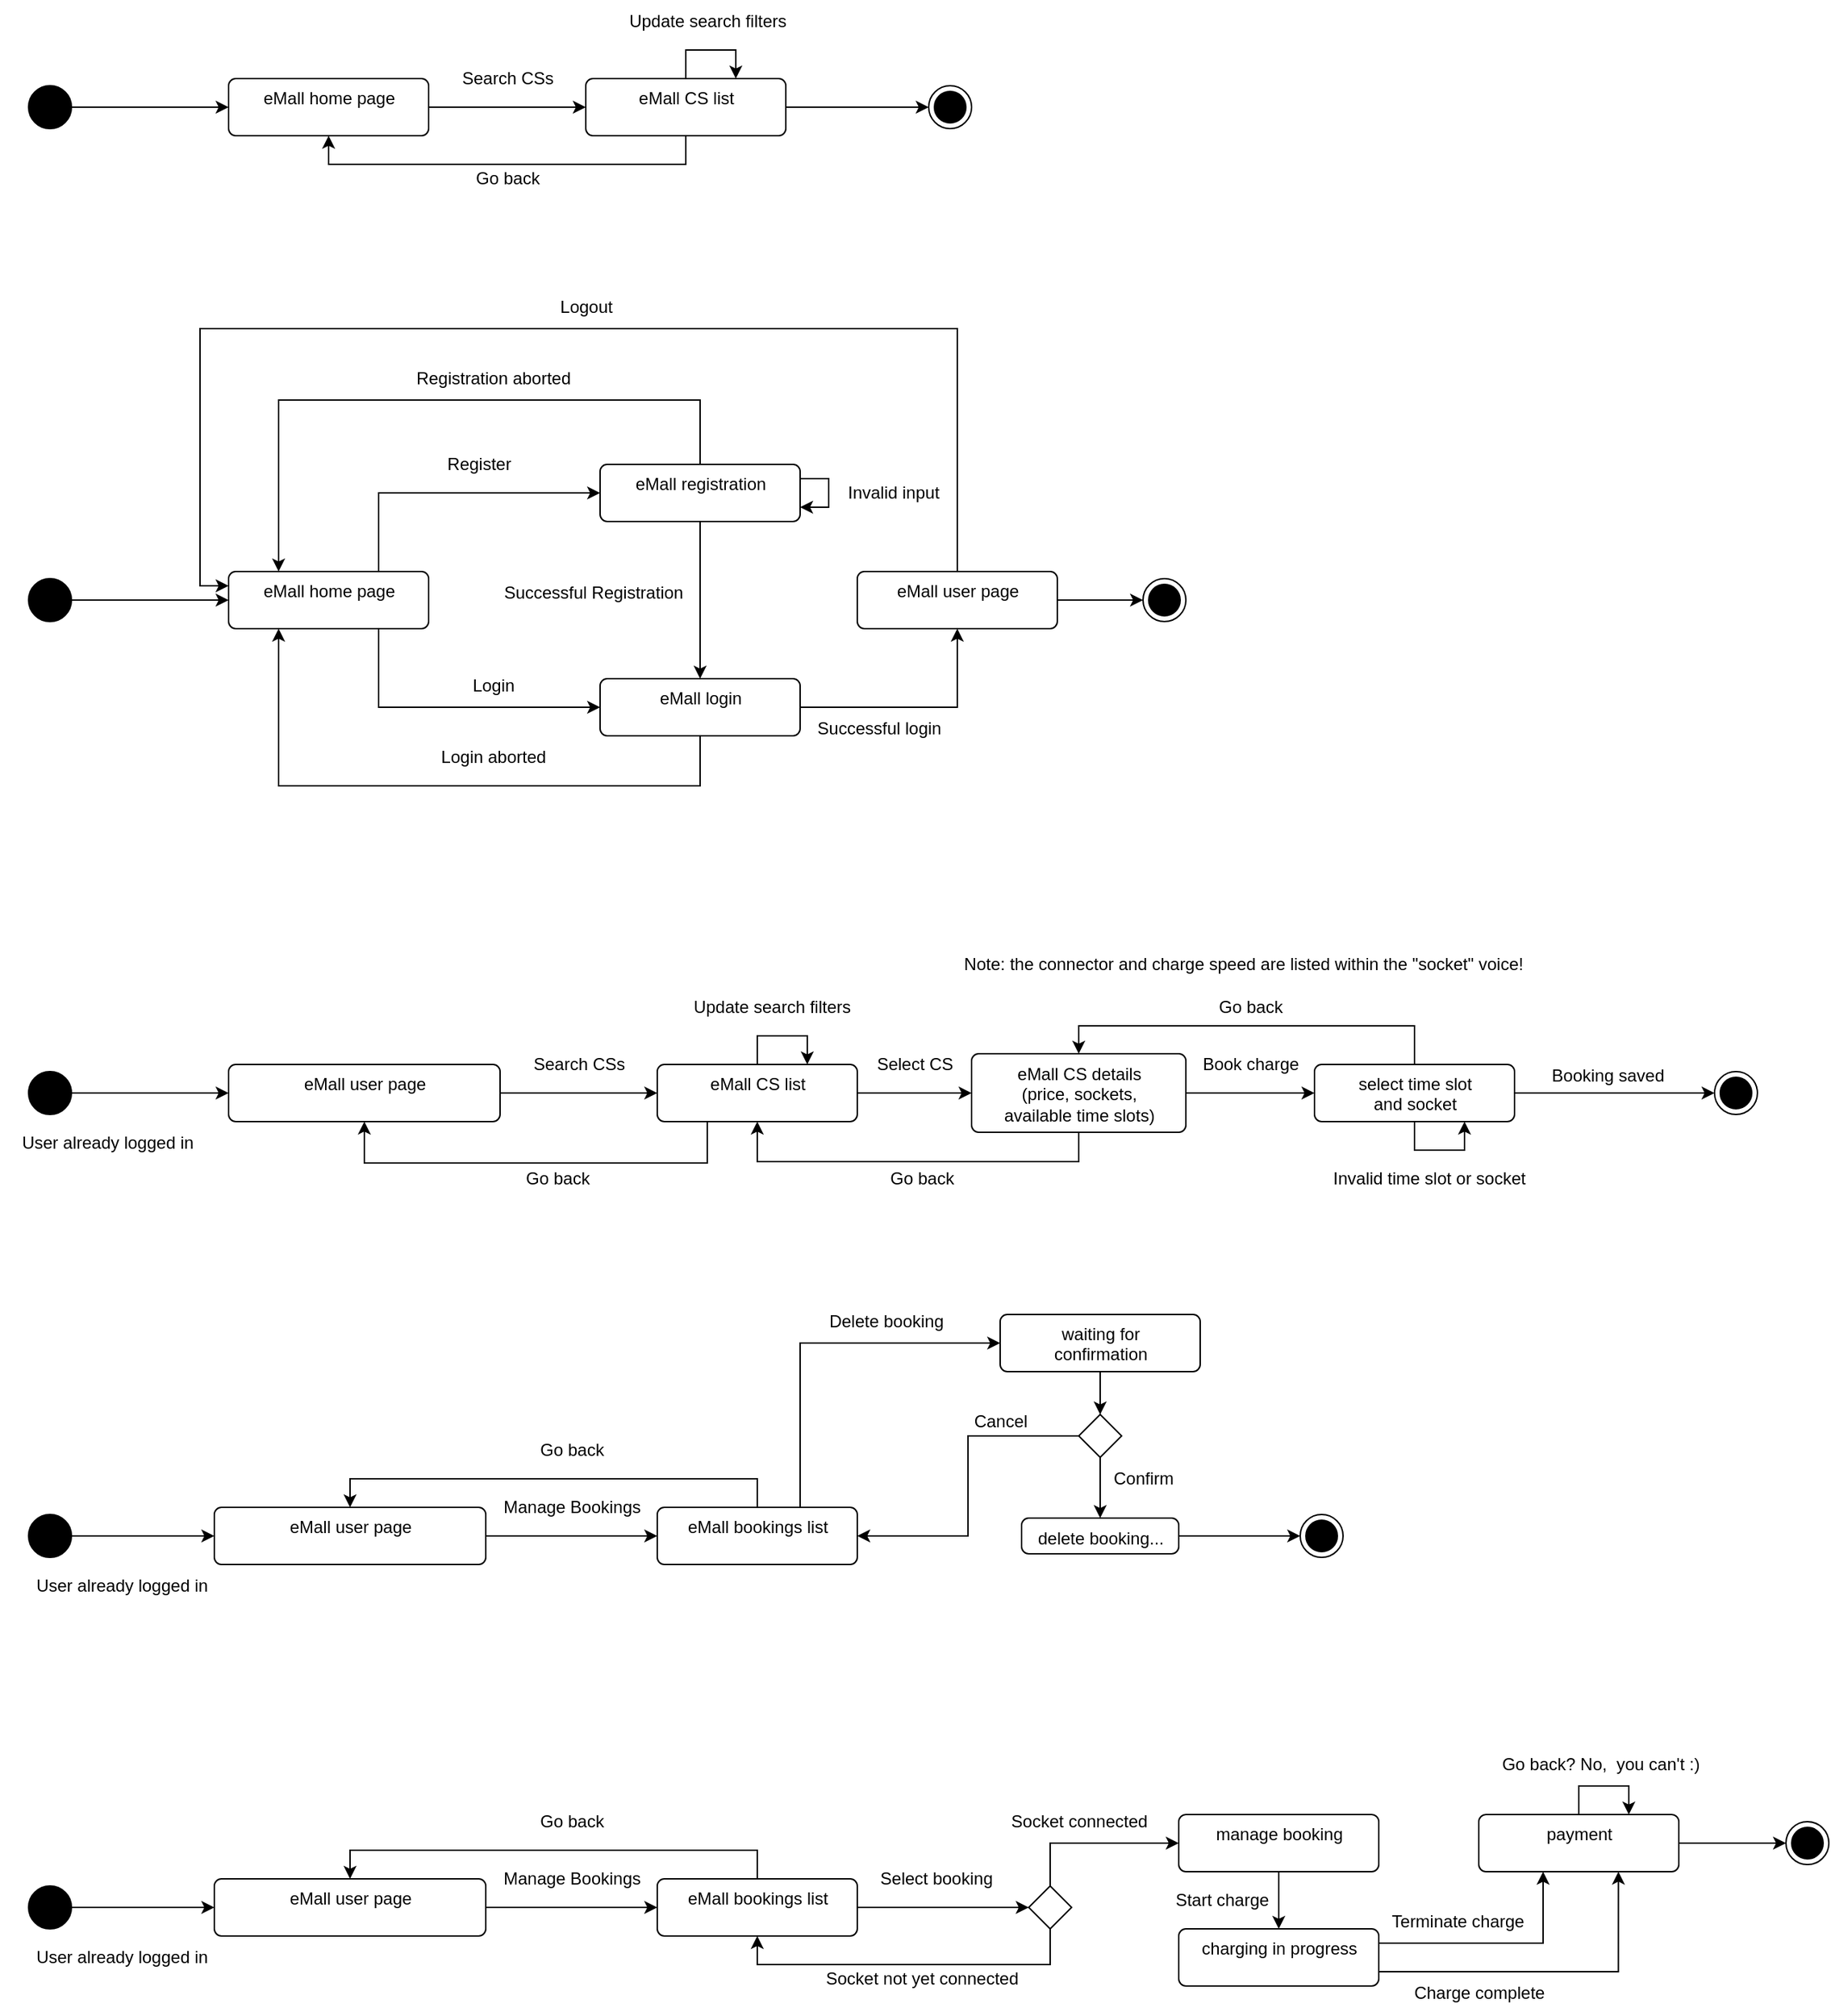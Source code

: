 <mxfile version="20.5.3" type="device"><diagram id="C5RBs43oDa-KdzZeNtuy" name="Page-1"><mxGraphModel dx="1875" dy="1011" grid="1" gridSize="10" guides="1" tooltips="1" connect="1" arrows="1" fold="1" page="1" pageScale="1" pageWidth="4681" pageHeight="3300" math="0" shadow="0"><root><mxCell id="WIyWlLk6GJQsqaUBKTNV-0"/><mxCell id="WIyWlLk6GJQsqaUBKTNV-1" parent="WIyWlLk6GJQsqaUBKTNV-0"/><mxCell id="OtQPe9uXSExSUuYNANN4-5" style="edgeStyle=orthogonalEdgeStyle;rounded=0;orthogonalLoop=1;jettySize=auto;html=1;" edge="1" parent="WIyWlLk6GJQsqaUBKTNV-1" source="OtQPe9uXSExSUuYNANN4-1" target="OtQPe9uXSExSUuYNANN4-2"><mxGeometry relative="1" as="geometry"/></mxCell><mxCell id="OtQPe9uXSExSUuYNANN4-1" value="" style="ellipse;fillColor=strokeColor;" vertex="1" parent="WIyWlLk6GJQsqaUBKTNV-1"><mxGeometry x="110" y="455" width="30" height="30" as="geometry"/></mxCell><mxCell id="OtQPe9uXSExSUuYNANN4-7" style="edgeStyle=orthogonalEdgeStyle;rounded=0;orthogonalLoop=1;jettySize=auto;html=1;entryX=0;entryY=0.5;entryDx=0;entryDy=0;exitX=0.75;exitY=0;exitDx=0;exitDy=0;" edge="1" parent="WIyWlLk6GJQsqaUBKTNV-1" source="OtQPe9uXSExSUuYNANN4-2" target="OtQPe9uXSExSUuYNANN4-6"><mxGeometry relative="1" as="geometry"><Array as="points"><mxPoint x="355" y="395"/></Array></mxGeometry></mxCell><mxCell id="OtQPe9uXSExSUuYNANN4-11" style="edgeStyle=orthogonalEdgeStyle;rounded=0;orthogonalLoop=1;jettySize=auto;html=1;entryX=0;entryY=0.5;entryDx=0;entryDy=0;exitX=0.75;exitY=1;exitDx=0;exitDy=0;" edge="1" parent="WIyWlLk6GJQsqaUBKTNV-1" source="OtQPe9uXSExSUuYNANN4-2" target="OtQPe9uXSExSUuYNANN4-10"><mxGeometry relative="1" as="geometry"><Array as="points"><mxPoint x="355" y="545"/></Array></mxGeometry></mxCell><mxCell id="OtQPe9uXSExSUuYNANN4-2" value="eMall home page" style="html=1;align=center;verticalAlign=top;rounded=1;absoluteArcSize=1;arcSize=10;dashed=0;" vertex="1" parent="WIyWlLk6GJQsqaUBKTNV-1"><mxGeometry x="250" y="450" width="140" height="40" as="geometry"/></mxCell><mxCell id="OtQPe9uXSExSUuYNANN4-13" style="edgeStyle=orthogonalEdgeStyle;rounded=0;orthogonalLoop=1;jettySize=auto;html=1;" edge="1" parent="WIyWlLk6GJQsqaUBKTNV-1" source="OtQPe9uXSExSUuYNANN4-6" target="OtQPe9uXSExSUuYNANN4-10"><mxGeometry relative="1" as="geometry"/></mxCell><mxCell id="OtQPe9uXSExSUuYNANN4-15" style="edgeStyle=orthogonalEdgeStyle;rounded=0;orthogonalLoop=1;jettySize=auto;html=1;entryX=0.25;entryY=0;entryDx=0;entryDy=0;" edge="1" parent="WIyWlLk6GJQsqaUBKTNV-1" source="OtQPe9uXSExSUuYNANN4-6" target="OtQPe9uXSExSUuYNANN4-2"><mxGeometry relative="1" as="geometry"><Array as="points"><mxPoint x="580" y="330"/><mxPoint x="285" y="330"/></Array></mxGeometry></mxCell><mxCell id="OtQPe9uXSExSUuYNANN4-6" value="eMall registration" style="html=1;align=center;verticalAlign=top;rounded=1;absoluteArcSize=1;arcSize=10;dashed=0;" vertex="1" parent="WIyWlLk6GJQsqaUBKTNV-1"><mxGeometry x="510" y="375" width="140" height="40" as="geometry"/></mxCell><mxCell id="OtQPe9uXSExSUuYNANN4-9" value="Register" style="text;html=1;align=center;verticalAlign=middle;resizable=0;points=[];autosize=1;strokeColor=none;fillColor=none;" vertex="1" parent="WIyWlLk6GJQsqaUBKTNV-1"><mxGeometry x="390" y="360" width="70" height="30" as="geometry"/></mxCell><mxCell id="OtQPe9uXSExSUuYNANN4-16" style="edgeStyle=orthogonalEdgeStyle;rounded=0;orthogonalLoop=1;jettySize=auto;html=1;entryX=0.25;entryY=1;entryDx=0;entryDy=0;" edge="1" parent="WIyWlLk6GJQsqaUBKTNV-1" source="OtQPe9uXSExSUuYNANN4-10" target="OtQPe9uXSExSUuYNANN4-2"><mxGeometry relative="1" as="geometry"><Array as="points"><mxPoint x="580" y="600"/><mxPoint x="285" y="600"/></Array></mxGeometry></mxCell><mxCell id="OtQPe9uXSExSUuYNANN4-20" style="edgeStyle=orthogonalEdgeStyle;rounded=0;orthogonalLoop=1;jettySize=auto;html=1;" edge="1" parent="WIyWlLk6GJQsqaUBKTNV-1" source="OtQPe9uXSExSUuYNANN4-10" target="OtQPe9uXSExSUuYNANN4-19"><mxGeometry relative="1" as="geometry"/></mxCell><mxCell id="OtQPe9uXSExSUuYNANN4-10" value="eMall login" style="html=1;align=center;verticalAlign=top;rounded=1;absoluteArcSize=1;arcSize=10;dashed=0;" vertex="1" parent="WIyWlLk6GJQsqaUBKTNV-1"><mxGeometry x="510" y="525" width="140" height="40" as="geometry"/></mxCell><mxCell id="OtQPe9uXSExSUuYNANN4-12" value="Login" style="text;html=1;align=center;verticalAlign=middle;resizable=0;points=[];autosize=1;strokeColor=none;fillColor=none;" vertex="1" parent="WIyWlLk6GJQsqaUBKTNV-1"><mxGeometry x="410" y="515" width="50" height="30" as="geometry"/></mxCell><mxCell id="OtQPe9uXSExSUuYNANN4-14" value="Successful Registration" style="text;html=1;align=center;verticalAlign=middle;resizable=0;points=[];autosize=1;strokeColor=none;fillColor=none;" vertex="1" parent="WIyWlLk6GJQsqaUBKTNV-1"><mxGeometry x="430" y="450" width="150" height="30" as="geometry"/></mxCell><mxCell id="OtQPe9uXSExSUuYNANN4-17" value="Login aborted" style="text;html=1;align=center;verticalAlign=middle;resizable=0;points=[];autosize=1;strokeColor=none;fillColor=none;" vertex="1" parent="WIyWlLk6GJQsqaUBKTNV-1"><mxGeometry x="385" y="565" width="100" height="30" as="geometry"/></mxCell><mxCell id="OtQPe9uXSExSUuYNANN4-18" value="Registration aborted" style="text;html=1;align=center;verticalAlign=middle;resizable=0;points=[];autosize=1;strokeColor=none;fillColor=none;" vertex="1" parent="WIyWlLk6GJQsqaUBKTNV-1"><mxGeometry x="365" y="300" width="140" height="30" as="geometry"/></mxCell><mxCell id="OtQPe9uXSExSUuYNANN4-22" style="edgeStyle=orthogonalEdgeStyle;rounded=0;orthogonalLoop=1;jettySize=auto;html=1;" edge="1" parent="WIyWlLk6GJQsqaUBKTNV-1" source="OtQPe9uXSExSUuYNANN4-19" target="OtQPe9uXSExSUuYNANN4-21"><mxGeometry relative="1" as="geometry"/></mxCell><mxCell id="OtQPe9uXSExSUuYNANN4-45" style="edgeStyle=orthogonalEdgeStyle;rounded=0;orthogonalLoop=1;jettySize=auto;html=1;entryX=0;entryY=0.25;entryDx=0;entryDy=0;" edge="1" parent="WIyWlLk6GJQsqaUBKTNV-1" source="OtQPe9uXSExSUuYNANN4-19" target="OtQPe9uXSExSUuYNANN4-2"><mxGeometry relative="1" as="geometry"><Array as="points"><mxPoint x="760" y="280"/><mxPoint x="230" y="280"/><mxPoint x="230" y="460"/></Array></mxGeometry></mxCell><mxCell id="OtQPe9uXSExSUuYNANN4-19" value="eMall user page" style="html=1;align=center;verticalAlign=top;rounded=1;absoluteArcSize=1;arcSize=10;dashed=0;" vertex="1" parent="WIyWlLk6GJQsqaUBKTNV-1"><mxGeometry x="690" y="450" width="140" height="40" as="geometry"/></mxCell><mxCell id="OtQPe9uXSExSUuYNANN4-21" value="" style="ellipse;html=1;shape=endState;fillColor=strokeColor;" vertex="1" parent="WIyWlLk6GJQsqaUBKTNV-1"><mxGeometry x="890" y="455" width="30" height="30" as="geometry"/></mxCell><mxCell id="OtQPe9uXSExSUuYNANN4-23" style="edgeStyle=orthogonalEdgeStyle;rounded=0;orthogonalLoop=1;jettySize=auto;html=1;" edge="1" parent="WIyWlLk6GJQsqaUBKTNV-1" source="OtQPe9uXSExSUuYNANN4-6" target="OtQPe9uXSExSUuYNANN4-6"><mxGeometry relative="1" as="geometry"/></mxCell><mxCell id="OtQPe9uXSExSUuYNANN4-24" value="Invalid input" style="text;html=1;align=center;verticalAlign=middle;resizable=0;points=[];autosize=1;strokeColor=none;fillColor=none;" vertex="1" parent="WIyWlLk6GJQsqaUBKTNV-1"><mxGeometry x="670" y="380" width="90" height="30" as="geometry"/></mxCell><mxCell id="OtQPe9uXSExSUuYNANN4-26" value="Successful login" style="text;html=1;align=center;verticalAlign=middle;resizable=0;points=[];autosize=1;strokeColor=none;fillColor=none;" vertex="1" parent="WIyWlLk6GJQsqaUBKTNV-1"><mxGeometry x="650" y="545" width="110" height="30" as="geometry"/></mxCell><mxCell id="OtQPe9uXSExSUuYNANN4-30" style="edgeStyle=orthogonalEdgeStyle;rounded=0;orthogonalLoop=1;jettySize=auto;html=1;" edge="1" parent="WIyWlLk6GJQsqaUBKTNV-1" source="OtQPe9uXSExSUuYNANN4-27" target="OtQPe9uXSExSUuYNANN4-28"><mxGeometry relative="1" as="geometry"/></mxCell><mxCell id="OtQPe9uXSExSUuYNANN4-27" value="" style="ellipse;fillColor=strokeColor;" vertex="1" parent="WIyWlLk6GJQsqaUBKTNV-1"><mxGeometry x="110" y="800" width="30" height="30" as="geometry"/></mxCell><mxCell id="OtQPe9uXSExSUuYNANN4-51" style="edgeStyle=orthogonalEdgeStyle;rounded=0;orthogonalLoop=1;jettySize=auto;html=1;" edge="1" parent="WIyWlLk6GJQsqaUBKTNV-1" source="OtQPe9uXSExSUuYNANN4-28" target="OtQPe9uXSExSUuYNANN4-48"><mxGeometry relative="1" as="geometry"/></mxCell><mxCell id="OtQPe9uXSExSUuYNANN4-28" value="eMall user page" style="html=1;align=center;verticalAlign=top;rounded=1;absoluteArcSize=1;arcSize=10;dashed=0;" vertex="1" parent="WIyWlLk6GJQsqaUBKTNV-1"><mxGeometry x="250" y="795" width="190" height="40" as="geometry"/></mxCell><mxCell id="OtQPe9uXSExSUuYNANN4-33" style="edgeStyle=orthogonalEdgeStyle;rounded=0;orthogonalLoop=1;jettySize=auto;html=1;" edge="1" parent="WIyWlLk6GJQsqaUBKTNV-1" source="OtQPe9uXSExSUuYNANN4-31" target="OtQPe9uXSExSUuYNANN4-32"><mxGeometry relative="1" as="geometry"/></mxCell><mxCell id="OtQPe9uXSExSUuYNANN4-31" value="" style="ellipse;fillColor=strokeColor;" vertex="1" parent="WIyWlLk6GJQsqaUBKTNV-1"><mxGeometry x="110" y="110" width="30" height="30" as="geometry"/></mxCell><mxCell id="OtQPe9uXSExSUuYNANN4-35" style="edgeStyle=orthogonalEdgeStyle;rounded=0;orthogonalLoop=1;jettySize=auto;html=1;entryX=0;entryY=0.5;entryDx=0;entryDy=0;" edge="1" parent="WIyWlLk6GJQsqaUBKTNV-1" source="OtQPe9uXSExSUuYNANN4-32" target="OtQPe9uXSExSUuYNANN4-34"><mxGeometry relative="1" as="geometry"/></mxCell><mxCell id="OtQPe9uXSExSUuYNANN4-32" value="eMall home page" style="html=1;align=center;verticalAlign=top;rounded=1;absoluteArcSize=1;arcSize=10;dashed=0;" vertex="1" parent="WIyWlLk6GJQsqaUBKTNV-1"><mxGeometry x="250" y="105" width="140" height="40" as="geometry"/></mxCell><mxCell id="OtQPe9uXSExSUuYNANN4-42" style="edgeStyle=orthogonalEdgeStyle;rounded=0;orthogonalLoop=1;jettySize=auto;html=1;" edge="1" parent="WIyWlLk6GJQsqaUBKTNV-1" source="OtQPe9uXSExSUuYNANN4-34" target="OtQPe9uXSExSUuYNANN4-39"><mxGeometry relative="1" as="geometry"/></mxCell><mxCell id="OtQPe9uXSExSUuYNANN4-43" style="edgeStyle=orthogonalEdgeStyle;rounded=0;orthogonalLoop=1;jettySize=auto;html=1;entryX=0.5;entryY=1;entryDx=0;entryDy=0;" edge="1" parent="WIyWlLk6GJQsqaUBKTNV-1" source="OtQPe9uXSExSUuYNANN4-34" target="OtQPe9uXSExSUuYNANN4-32"><mxGeometry relative="1" as="geometry"><Array as="points"><mxPoint x="570" y="165"/><mxPoint x="320" y="165"/></Array></mxGeometry></mxCell><mxCell id="OtQPe9uXSExSUuYNANN4-34" value="eMall CS list" style="html=1;align=center;verticalAlign=top;rounded=1;absoluteArcSize=1;arcSize=10;dashed=0;" vertex="1" parent="WIyWlLk6GJQsqaUBKTNV-1"><mxGeometry x="500" y="105" width="140" height="40" as="geometry"/></mxCell><mxCell id="OtQPe9uXSExSUuYNANN4-36" value="Search CSs" style="text;html=1;align=center;verticalAlign=middle;resizable=0;points=[];autosize=1;strokeColor=none;fillColor=none;" vertex="1" parent="WIyWlLk6GJQsqaUBKTNV-1"><mxGeometry x="400" y="90" width="90" height="30" as="geometry"/></mxCell><mxCell id="OtQPe9uXSExSUuYNANN4-37" style="edgeStyle=orthogonalEdgeStyle;rounded=0;orthogonalLoop=1;jettySize=auto;html=1;entryX=0.75;entryY=0;entryDx=0;entryDy=0;" edge="1" parent="WIyWlLk6GJQsqaUBKTNV-1" source="OtQPe9uXSExSUuYNANN4-34" target="OtQPe9uXSExSUuYNANN4-34"><mxGeometry relative="1" as="geometry"><Array as="points"><mxPoint x="570" y="85"/><mxPoint x="605" y="85"/></Array></mxGeometry></mxCell><mxCell id="OtQPe9uXSExSUuYNANN4-38" value="Update search filters" style="text;html=1;align=center;verticalAlign=middle;resizable=0;points=[];autosize=1;strokeColor=none;fillColor=none;" vertex="1" parent="WIyWlLk6GJQsqaUBKTNV-1"><mxGeometry x="515" y="50" width="140" height="30" as="geometry"/></mxCell><mxCell id="OtQPe9uXSExSUuYNANN4-39" value="" style="ellipse;html=1;shape=endState;fillColor=strokeColor;" vertex="1" parent="WIyWlLk6GJQsqaUBKTNV-1"><mxGeometry x="740" y="110" width="30" height="30" as="geometry"/></mxCell><mxCell id="OtQPe9uXSExSUuYNANN4-44" value="Go back" style="text;html=1;align=center;verticalAlign=middle;resizable=0;points=[];autosize=1;strokeColor=none;fillColor=none;" vertex="1" parent="WIyWlLk6GJQsqaUBKTNV-1"><mxGeometry x="410" y="160" width="70" height="30" as="geometry"/></mxCell><mxCell id="OtQPe9uXSExSUuYNANN4-46" value="Logout" style="text;html=1;align=center;verticalAlign=middle;resizable=0;points=[];autosize=1;strokeColor=none;fillColor=none;" vertex="1" parent="WIyWlLk6GJQsqaUBKTNV-1"><mxGeometry x="470" y="250" width="60" height="30" as="geometry"/></mxCell><mxCell id="OtQPe9uXSExSUuYNANN4-55" style="edgeStyle=orthogonalEdgeStyle;rounded=0;orthogonalLoop=1;jettySize=auto;html=1;entryX=0;entryY=0.5;entryDx=0;entryDy=0;" edge="1" parent="WIyWlLk6GJQsqaUBKTNV-1" source="OtQPe9uXSExSUuYNANN4-48" target="OtQPe9uXSExSUuYNANN4-54"><mxGeometry relative="1" as="geometry"/></mxCell><mxCell id="OtQPe9uXSExSUuYNANN4-88" style="edgeStyle=orthogonalEdgeStyle;rounded=0;orthogonalLoop=1;jettySize=auto;html=1;exitX=0.25;exitY=1;exitDx=0;exitDy=0;entryX=0.5;entryY=1;entryDx=0;entryDy=0;" edge="1" parent="WIyWlLk6GJQsqaUBKTNV-1" source="OtQPe9uXSExSUuYNANN4-48" target="OtQPe9uXSExSUuYNANN4-28"><mxGeometry relative="1" as="geometry"><Array as="points"><mxPoint x="585" y="864"/><mxPoint x="345" y="864"/></Array></mxGeometry></mxCell><mxCell id="OtQPe9uXSExSUuYNANN4-48" value="eMall CS list" style="html=1;align=center;verticalAlign=top;rounded=1;absoluteArcSize=1;arcSize=10;dashed=0;" vertex="1" parent="WIyWlLk6GJQsqaUBKTNV-1"><mxGeometry x="550" y="795" width="140" height="40" as="geometry"/></mxCell><mxCell id="OtQPe9uXSExSUuYNANN4-50" value="Search CSs" style="text;html=1;align=center;verticalAlign=middle;resizable=0;points=[];autosize=1;strokeColor=none;fillColor=none;" vertex="1" parent="WIyWlLk6GJQsqaUBKTNV-1"><mxGeometry x="450" y="780" width="90" height="30" as="geometry"/></mxCell><mxCell id="OtQPe9uXSExSUuYNANN4-52" value="Update search filters" style="text;html=1;align=center;verticalAlign=middle;resizable=0;points=[];autosize=1;strokeColor=none;fillColor=none;" vertex="1" parent="WIyWlLk6GJQsqaUBKTNV-1"><mxGeometry x="560" y="740" width="140" height="30" as="geometry"/></mxCell><mxCell id="OtQPe9uXSExSUuYNANN4-53" style="edgeStyle=orthogonalEdgeStyle;rounded=0;orthogonalLoop=1;jettySize=auto;html=1;entryX=0.75;entryY=0;entryDx=0;entryDy=0;" edge="1" parent="WIyWlLk6GJQsqaUBKTNV-1" source="OtQPe9uXSExSUuYNANN4-48" target="OtQPe9uXSExSUuYNANN4-48"><mxGeometry relative="1" as="geometry"><Array as="points"><mxPoint x="620" y="775"/><mxPoint x="655" y="775"/></Array></mxGeometry></mxCell><mxCell id="OtQPe9uXSExSUuYNANN4-58" style="edgeStyle=orthogonalEdgeStyle;rounded=0;orthogonalLoop=1;jettySize=auto;html=1;entryX=0.5;entryY=1;entryDx=0;entryDy=0;" edge="1" parent="WIyWlLk6GJQsqaUBKTNV-1" source="OtQPe9uXSExSUuYNANN4-54" target="OtQPe9uXSExSUuYNANN4-48"><mxGeometry relative="1" as="geometry"><Array as="points"><mxPoint x="845" y="863"/><mxPoint x="620" y="863"/></Array></mxGeometry></mxCell><mxCell id="OtQPe9uXSExSUuYNANN4-62" style="edgeStyle=orthogonalEdgeStyle;rounded=0;orthogonalLoop=1;jettySize=auto;html=1;entryX=0;entryY=0.5;entryDx=0;entryDy=0;" edge="1" parent="WIyWlLk6GJQsqaUBKTNV-1" source="OtQPe9uXSExSUuYNANN4-54" target="OtQPe9uXSExSUuYNANN4-60"><mxGeometry relative="1" as="geometry"/></mxCell><mxCell id="OtQPe9uXSExSUuYNANN4-54" value="&lt;div&gt;eMall CS details&lt;/div&gt;&lt;div&gt;(price, sockets,&lt;br&gt;&lt;/div&gt;&lt;div&gt;available time slots)&lt;br&gt;&lt;/div&gt;" style="html=1;align=center;verticalAlign=top;rounded=1;absoluteArcSize=1;arcSize=10;dashed=0;" vertex="1" parent="WIyWlLk6GJQsqaUBKTNV-1"><mxGeometry x="770" y="787.5" width="150" height="55" as="geometry"/></mxCell><mxCell id="OtQPe9uXSExSUuYNANN4-59" value="Go back" style="text;html=1;align=center;verticalAlign=middle;resizable=0;points=[];autosize=1;strokeColor=none;fillColor=none;" vertex="1" parent="WIyWlLk6GJQsqaUBKTNV-1"><mxGeometry x="700" y="860" width="70" height="30" as="geometry"/></mxCell><mxCell id="OtQPe9uXSExSUuYNANN4-70" style="edgeStyle=orthogonalEdgeStyle;rounded=0;orthogonalLoop=1;jettySize=auto;html=1;entryX=0;entryY=0.5;entryDx=0;entryDy=0;" edge="1" parent="WIyWlLk6GJQsqaUBKTNV-1" source="OtQPe9uXSExSUuYNANN4-60" target="OtQPe9uXSExSUuYNANN4-67"><mxGeometry relative="1" as="geometry"/></mxCell><mxCell id="OtQPe9uXSExSUuYNANN4-71" style="edgeStyle=orthogonalEdgeStyle;rounded=0;orthogonalLoop=1;jettySize=auto;html=1;entryX=0.5;entryY=0;entryDx=0;entryDy=0;" edge="1" parent="WIyWlLk6GJQsqaUBKTNV-1" source="OtQPe9uXSExSUuYNANN4-60" target="OtQPe9uXSExSUuYNANN4-54"><mxGeometry relative="1" as="geometry"><Array as="points"><mxPoint x="1080" y="768"/><mxPoint x="845" y="768"/></Array></mxGeometry></mxCell><mxCell id="OtQPe9uXSExSUuYNANN4-60" value="&lt;div&gt;select time slot&lt;/div&gt;&lt;div&gt;and socket&lt;br&gt;&lt;/div&gt;" style="html=1;align=center;verticalAlign=top;rounded=1;absoluteArcSize=1;arcSize=10;dashed=0;" vertex="1" parent="WIyWlLk6GJQsqaUBKTNV-1"><mxGeometry x="1010" y="795" width="140" height="40" as="geometry"/></mxCell><mxCell id="OtQPe9uXSExSUuYNANN4-61" value="Select CS" style="text;html=1;align=center;verticalAlign=middle;resizable=0;points=[];autosize=1;strokeColor=none;fillColor=none;" vertex="1" parent="WIyWlLk6GJQsqaUBKTNV-1"><mxGeometry x="690" y="780" width="80" height="30" as="geometry"/></mxCell><mxCell id="OtQPe9uXSExSUuYNANN4-65" value="Book charge" style="text;html=1;align=center;verticalAlign=middle;resizable=0;points=[];autosize=1;strokeColor=none;fillColor=none;" vertex="1" parent="WIyWlLk6GJQsqaUBKTNV-1"><mxGeometry x="920" y="780" width="90" height="30" as="geometry"/></mxCell><mxCell id="OtQPe9uXSExSUuYNANN4-66" value="Note: the connector and charge speed are listed within the &quot;socket&quot; voice!" style="text;html=1;align=center;verticalAlign=middle;resizable=0;points=[];autosize=1;strokeColor=none;fillColor=none;" vertex="1" parent="WIyWlLk6GJQsqaUBKTNV-1"><mxGeometry x="750" y="710" width="420" height="30" as="geometry"/></mxCell><mxCell id="OtQPe9uXSExSUuYNANN4-67" value="" style="ellipse;html=1;shape=endState;fillColor=strokeColor;" vertex="1" parent="WIyWlLk6GJQsqaUBKTNV-1"><mxGeometry x="1290" y="800" width="30" height="30" as="geometry"/></mxCell><mxCell id="OtQPe9uXSExSUuYNANN4-72" value="Go back" style="text;html=1;align=center;verticalAlign=middle;resizable=0;points=[];autosize=1;strokeColor=none;fillColor=none;" vertex="1" parent="WIyWlLk6GJQsqaUBKTNV-1"><mxGeometry x="930" y="740" width="70" height="30" as="geometry"/></mxCell><mxCell id="OtQPe9uXSExSUuYNANN4-74" style="edgeStyle=orthogonalEdgeStyle;rounded=0;orthogonalLoop=1;jettySize=auto;html=1;entryX=0.75;entryY=1;entryDx=0;entryDy=0;" edge="1" parent="WIyWlLk6GJQsqaUBKTNV-1" source="OtQPe9uXSExSUuYNANN4-60" target="OtQPe9uXSExSUuYNANN4-60"><mxGeometry relative="1" as="geometry"><Array as="points"><mxPoint x="1080" y="855"/><mxPoint x="1115" y="855"/></Array></mxGeometry></mxCell><mxCell id="OtQPe9uXSExSUuYNANN4-75" value="Invalid time slot or socket" style="text;html=1;align=center;verticalAlign=middle;resizable=0;points=[];autosize=1;strokeColor=none;fillColor=none;" vertex="1" parent="WIyWlLk6GJQsqaUBKTNV-1"><mxGeometry x="1010" y="860" width="160" height="30" as="geometry"/></mxCell><mxCell id="OtQPe9uXSExSUuYNANN4-82" style="edgeStyle=orthogonalEdgeStyle;rounded=0;orthogonalLoop=1;jettySize=auto;html=1;" edge="1" parent="WIyWlLk6GJQsqaUBKTNV-1" source="OtQPe9uXSExSUuYNANN4-76" target="OtQPe9uXSExSUuYNANN4-79"><mxGeometry relative="1" as="geometry"/></mxCell><mxCell id="OtQPe9uXSExSUuYNANN4-76" value="" style="ellipse;fillColor=strokeColor;" vertex="1" parent="WIyWlLk6GJQsqaUBKTNV-1"><mxGeometry x="110" y="1110" width="30" height="30" as="geometry"/></mxCell><mxCell id="OtQPe9uXSExSUuYNANN4-84" style="edgeStyle=orthogonalEdgeStyle;rounded=0;orthogonalLoop=1;jettySize=auto;html=1;" edge="1" parent="WIyWlLk6GJQsqaUBKTNV-1" source="OtQPe9uXSExSUuYNANN4-79" target="OtQPe9uXSExSUuYNANN4-83"><mxGeometry relative="1" as="geometry"/></mxCell><mxCell id="OtQPe9uXSExSUuYNANN4-79" value="eMall user page" style="html=1;align=center;verticalAlign=top;rounded=1;absoluteArcSize=1;arcSize=10;dashed=0;" vertex="1" parent="WIyWlLk6GJQsqaUBKTNV-1"><mxGeometry x="240" y="1105" width="190" height="40" as="geometry"/></mxCell><mxCell id="OtQPe9uXSExSUuYNANN4-80" value="User already logged in" style="text;html=1;align=center;verticalAlign=middle;resizable=0;points=[];autosize=1;strokeColor=none;fillColor=none;" vertex="1" parent="WIyWlLk6GJQsqaUBKTNV-1"><mxGeometry x="90" y="835" width="150" height="30" as="geometry"/></mxCell><mxCell id="OtQPe9uXSExSUuYNANN4-81" value="User already logged in" style="text;html=1;align=center;verticalAlign=middle;resizable=0;points=[];autosize=1;strokeColor=none;fillColor=none;" vertex="1" parent="WIyWlLk6GJQsqaUBKTNV-1"><mxGeometry x="100" y="1145" width="150" height="30" as="geometry"/></mxCell><mxCell id="OtQPe9uXSExSUuYNANN4-86" style="edgeStyle=orthogonalEdgeStyle;rounded=0;orthogonalLoop=1;jettySize=auto;html=1;entryX=0.5;entryY=0;entryDx=0;entryDy=0;" edge="1" parent="WIyWlLk6GJQsqaUBKTNV-1" source="OtQPe9uXSExSUuYNANN4-83" target="OtQPe9uXSExSUuYNANN4-79"><mxGeometry relative="1" as="geometry"><Array as="points"><mxPoint x="620" y="1085"/><mxPoint x="335" y="1085"/></Array></mxGeometry></mxCell><mxCell id="OtQPe9uXSExSUuYNANN4-95" style="edgeStyle=orthogonalEdgeStyle;rounded=0;orthogonalLoop=1;jettySize=auto;html=1;entryX=0;entryY=0.5;entryDx=0;entryDy=0;" edge="1" parent="WIyWlLk6GJQsqaUBKTNV-1" source="OtQPe9uXSExSUuYNANN4-83" target="OtQPe9uXSExSUuYNANN4-92"><mxGeometry relative="1" as="geometry"><Array as="points"><mxPoint x="650" y="990"/></Array></mxGeometry></mxCell><mxCell id="OtQPe9uXSExSUuYNANN4-83" value="eMall bookings list" style="html=1;align=center;verticalAlign=top;rounded=1;absoluteArcSize=1;arcSize=10;dashed=0;" vertex="1" parent="WIyWlLk6GJQsqaUBKTNV-1"><mxGeometry x="550" y="1105" width="140" height="40" as="geometry"/></mxCell><mxCell id="OtQPe9uXSExSUuYNANN4-85" value="Manage Bookings" style="text;html=1;align=center;verticalAlign=middle;resizable=0;points=[];autosize=1;strokeColor=none;fillColor=none;" vertex="1" parent="WIyWlLk6GJQsqaUBKTNV-1"><mxGeometry x="430" y="1090" width="120" height="30" as="geometry"/></mxCell><mxCell id="OtQPe9uXSExSUuYNANN4-87" value="Go back" style="text;html=1;align=center;verticalAlign=middle;resizable=0;points=[];autosize=1;strokeColor=none;fillColor=none;" vertex="1" parent="WIyWlLk6GJQsqaUBKTNV-1"><mxGeometry x="455" y="1050" width="70" height="30" as="geometry"/></mxCell><mxCell id="OtQPe9uXSExSUuYNANN4-89" value="Go back" style="text;html=1;align=center;verticalAlign=middle;resizable=0;points=[];autosize=1;strokeColor=none;fillColor=none;" vertex="1" parent="WIyWlLk6GJQsqaUBKTNV-1"><mxGeometry x="445" y="860" width="70" height="30" as="geometry"/></mxCell><mxCell id="OtQPe9uXSExSUuYNANN4-102" style="edgeStyle=orthogonalEdgeStyle;rounded=0;orthogonalLoop=1;jettySize=auto;html=1;entryX=0.5;entryY=0;entryDx=0;entryDy=0;" edge="1" parent="WIyWlLk6GJQsqaUBKTNV-1" source="OtQPe9uXSExSUuYNANN4-92" target="OtQPe9uXSExSUuYNANN4-101"><mxGeometry relative="1" as="geometry"/></mxCell><mxCell id="OtQPe9uXSExSUuYNANN4-92" value="&lt;div&gt;waiting for&lt;/div&gt;&lt;div&gt;confirmation&lt;/div&gt;" style="html=1;align=center;verticalAlign=top;rounded=1;absoluteArcSize=1;arcSize=10;dashed=0;" vertex="1" parent="WIyWlLk6GJQsqaUBKTNV-1"><mxGeometry x="790" y="970" width="140" height="40" as="geometry"/></mxCell><mxCell id="OtQPe9uXSExSUuYNANN4-96" value="Delete booking" style="text;html=1;align=center;verticalAlign=middle;resizable=0;points=[];autosize=1;strokeColor=none;fillColor=none;" vertex="1" parent="WIyWlLk6GJQsqaUBKTNV-1"><mxGeometry x="655" y="960" width="110" height="30" as="geometry"/></mxCell><mxCell id="OtQPe9uXSExSUuYNANN4-104" style="edgeStyle=orthogonalEdgeStyle;rounded=0;orthogonalLoop=1;jettySize=auto;html=1;entryX=1;entryY=0.5;entryDx=0;entryDy=0;" edge="1" parent="WIyWlLk6GJQsqaUBKTNV-1" source="OtQPe9uXSExSUuYNANN4-101" target="OtQPe9uXSExSUuYNANN4-83"><mxGeometry relative="1" as="geometry"/></mxCell><mxCell id="OtQPe9uXSExSUuYNANN4-108" style="edgeStyle=orthogonalEdgeStyle;rounded=0;orthogonalLoop=1;jettySize=auto;html=1;" edge="1" parent="WIyWlLk6GJQsqaUBKTNV-1" source="OtQPe9uXSExSUuYNANN4-101" target="OtQPe9uXSExSUuYNANN4-107"><mxGeometry relative="1" as="geometry"/></mxCell><mxCell id="OtQPe9uXSExSUuYNANN4-101" value="" style="rhombus;" vertex="1" parent="WIyWlLk6GJQsqaUBKTNV-1"><mxGeometry x="845" y="1040" width="30" height="30" as="geometry"/></mxCell><mxCell id="OtQPe9uXSExSUuYNANN4-114" style="edgeStyle=orthogonalEdgeStyle;rounded=0;orthogonalLoop=1;jettySize=auto;html=1;entryX=0;entryY=0.5;entryDx=0;entryDy=0;" edge="1" parent="WIyWlLk6GJQsqaUBKTNV-1" source="OtQPe9uXSExSUuYNANN4-107" target="OtQPe9uXSExSUuYNANN4-113"><mxGeometry relative="1" as="geometry"/></mxCell><mxCell id="OtQPe9uXSExSUuYNANN4-107" value="delete booking..." style="html=1;align=center;verticalAlign=top;rounded=1;absoluteArcSize=1;arcSize=10;dashed=0;" vertex="1" parent="WIyWlLk6GJQsqaUBKTNV-1"><mxGeometry x="805" y="1112.5" width="110" height="25" as="geometry"/></mxCell><mxCell id="OtQPe9uXSExSUuYNANN4-110" value="Cancel" style="text;html=1;align=center;verticalAlign=middle;resizable=0;points=[];autosize=1;strokeColor=none;fillColor=none;" vertex="1" parent="WIyWlLk6GJQsqaUBKTNV-1"><mxGeometry x="760" y="1030" width="60" height="30" as="geometry"/></mxCell><mxCell id="OtQPe9uXSExSUuYNANN4-111" value="Confirm" style="text;html=1;align=center;verticalAlign=middle;resizable=0;points=[];autosize=1;strokeColor=none;fillColor=none;" vertex="1" parent="WIyWlLk6GJQsqaUBKTNV-1"><mxGeometry x="855" y="1070" width="70" height="30" as="geometry"/></mxCell><mxCell id="OtQPe9uXSExSUuYNANN4-112" value="Booking saved" style="text;html=1;align=center;verticalAlign=middle;resizable=0;points=[];autosize=1;strokeColor=none;fillColor=none;" vertex="1" parent="WIyWlLk6GJQsqaUBKTNV-1"><mxGeometry x="1165" y="787.5" width="100" height="30" as="geometry"/></mxCell><mxCell id="OtQPe9uXSExSUuYNANN4-113" value="" style="ellipse;html=1;shape=endState;fillColor=strokeColor;" vertex="1" parent="WIyWlLk6GJQsqaUBKTNV-1"><mxGeometry x="1000" y="1110" width="30" height="30" as="geometry"/></mxCell><mxCell id="OtQPe9uXSExSUuYNANN4-115" style="edgeStyle=orthogonalEdgeStyle;rounded=0;orthogonalLoop=1;jettySize=auto;html=1;" edge="1" parent="WIyWlLk6GJQsqaUBKTNV-1" source="OtQPe9uXSExSUuYNANN4-116" target="OtQPe9uXSExSUuYNANN4-118"><mxGeometry relative="1" as="geometry"/></mxCell><mxCell id="OtQPe9uXSExSUuYNANN4-116" value="" style="ellipse;fillColor=strokeColor;" vertex="1" parent="WIyWlLk6GJQsqaUBKTNV-1"><mxGeometry x="110" y="1370" width="30" height="30" as="geometry"/></mxCell><mxCell id="OtQPe9uXSExSUuYNANN4-117" style="edgeStyle=orthogonalEdgeStyle;rounded=0;orthogonalLoop=1;jettySize=auto;html=1;" edge="1" parent="WIyWlLk6GJQsqaUBKTNV-1" source="OtQPe9uXSExSUuYNANN4-118" target="OtQPe9uXSExSUuYNANN4-121"><mxGeometry relative="1" as="geometry"/></mxCell><mxCell id="OtQPe9uXSExSUuYNANN4-118" value="eMall user page" style="html=1;align=center;verticalAlign=top;rounded=1;absoluteArcSize=1;arcSize=10;dashed=0;" vertex="1" parent="WIyWlLk6GJQsqaUBKTNV-1"><mxGeometry x="240" y="1365" width="190" height="40" as="geometry"/></mxCell><mxCell id="OtQPe9uXSExSUuYNANN4-119" value="User already logged in" style="text;html=1;align=center;verticalAlign=middle;resizable=0;points=[];autosize=1;strokeColor=none;fillColor=none;" vertex="1" parent="WIyWlLk6GJQsqaUBKTNV-1"><mxGeometry x="100" y="1405" width="150" height="30" as="geometry"/></mxCell><mxCell id="OtQPe9uXSExSUuYNANN4-120" style="edgeStyle=orthogonalEdgeStyle;rounded=0;orthogonalLoop=1;jettySize=auto;html=1;entryX=0.5;entryY=0;entryDx=0;entryDy=0;" edge="1" parent="WIyWlLk6GJQsqaUBKTNV-1" source="OtQPe9uXSExSUuYNANN4-121" target="OtQPe9uXSExSUuYNANN4-118"><mxGeometry relative="1" as="geometry"><Array as="points"><mxPoint x="620" y="1345"/><mxPoint x="335" y="1345"/></Array></mxGeometry></mxCell><mxCell id="OtQPe9uXSExSUuYNANN4-128" style="edgeStyle=orthogonalEdgeStyle;rounded=0;orthogonalLoop=1;jettySize=auto;html=1;" edge="1" parent="WIyWlLk6GJQsqaUBKTNV-1" source="OtQPe9uXSExSUuYNANN4-121" target="OtQPe9uXSExSUuYNANN4-127"><mxGeometry relative="1" as="geometry"/></mxCell><mxCell id="OtQPe9uXSExSUuYNANN4-121" value="eMall bookings list" style="html=1;align=center;verticalAlign=top;rounded=1;absoluteArcSize=1;arcSize=10;dashed=0;" vertex="1" parent="WIyWlLk6GJQsqaUBKTNV-1"><mxGeometry x="550" y="1365" width="140" height="40" as="geometry"/></mxCell><mxCell id="OtQPe9uXSExSUuYNANN4-122" value="Manage Bookings" style="text;html=1;align=center;verticalAlign=middle;resizable=0;points=[];autosize=1;strokeColor=none;fillColor=none;" vertex="1" parent="WIyWlLk6GJQsqaUBKTNV-1"><mxGeometry x="430" y="1350" width="120" height="30" as="geometry"/></mxCell><mxCell id="OtQPe9uXSExSUuYNANN4-123" value="Go back" style="text;html=1;align=center;verticalAlign=middle;resizable=0;points=[];autosize=1;strokeColor=none;fillColor=none;" vertex="1" parent="WIyWlLk6GJQsqaUBKTNV-1"><mxGeometry x="455" y="1310" width="70" height="30" as="geometry"/></mxCell><mxCell id="OtQPe9uXSExSUuYNANN4-142" style="edgeStyle=orthogonalEdgeStyle;rounded=0;orthogonalLoop=1;jettySize=auto;html=1;" edge="1" parent="WIyWlLk6GJQsqaUBKTNV-1" source="OtQPe9uXSExSUuYNANN4-124" target="OtQPe9uXSExSUuYNANN4-141"><mxGeometry relative="1" as="geometry"/></mxCell><mxCell id="OtQPe9uXSExSUuYNANN4-124" value="manage booking" style="html=1;align=center;verticalAlign=top;rounded=1;absoluteArcSize=1;arcSize=10;dashed=0;" vertex="1" parent="WIyWlLk6GJQsqaUBKTNV-1"><mxGeometry x="915" y="1320" width="140" height="40" as="geometry"/></mxCell><mxCell id="OtQPe9uXSExSUuYNANN4-126" value="Select booking" style="text;html=1;align=center;verticalAlign=middle;resizable=0;points=[];autosize=1;strokeColor=none;fillColor=none;" vertex="1" parent="WIyWlLk6GJQsqaUBKTNV-1"><mxGeometry x="695" y="1350" width="100" height="30" as="geometry"/></mxCell><mxCell id="OtQPe9uXSExSUuYNANN4-129" style="edgeStyle=orthogonalEdgeStyle;rounded=0;orthogonalLoop=1;jettySize=auto;html=1;entryX=0;entryY=0.5;entryDx=0;entryDy=0;" edge="1" parent="WIyWlLk6GJQsqaUBKTNV-1" source="OtQPe9uXSExSUuYNANN4-127" target="OtQPe9uXSExSUuYNANN4-124"><mxGeometry relative="1" as="geometry"><Array as="points"><mxPoint x="825" y="1340"/></Array></mxGeometry></mxCell><mxCell id="OtQPe9uXSExSUuYNANN4-131" style="edgeStyle=orthogonalEdgeStyle;rounded=0;orthogonalLoop=1;jettySize=auto;html=1;entryX=0.5;entryY=1;entryDx=0;entryDy=0;" edge="1" parent="WIyWlLk6GJQsqaUBKTNV-1" source="OtQPe9uXSExSUuYNANN4-127" target="OtQPe9uXSExSUuYNANN4-121"><mxGeometry relative="1" as="geometry"><Array as="points"><mxPoint x="825" y="1425"/><mxPoint x="620" y="1425"/></Array></mxGeometry></mxCell><mxCell id="OtQPe9uXSExSUuYNANN4-127" value="" style="rhombus;" vertex="1" parent="WIyWlLk6GJQsqaUBKTNV-1"><mxGeometry x="810" y="1370" width="30" height="30" as="geometry"/></mxCell><mxCell id="OtQPe9uXSExSUuYNANN4-130" value="Socket connected" style="text;html=1;align=center;verticalAlign=middle;resizable=0;points=[];autosize=1;strokeColor=none;fillColor=none;" vertex="1" parent="WIyWlLk6GJQsqaUBKTNV-1"><mxGeometry x="785" y="1310" width="120" height="30" as="geometry"/></mxCell><mxCell id="OtQPe9uXSExSUuYNANN4-132" value="Socket not yet connected" style="text;html=1;align=center;verticalAlign=middle;resizable=0;points=[];autosize=1;strokeColor=none;fillColor=none;" vertex="1" parent="WIyWlLk6GJQsqaUBKTNV-1"><mxGeometry x="655" y="1420" width="160" height="30" as="geometry"/></mxCell><mxCell id="OtQPe9uXSExSUuYNANN4-134" value="Start charge" style="text;html=1;align=center;verticalAlign=middle;resizable=0;points=[];autosize=1;strokeColor=none;fillColor=none;" vertex="1" parent="WIyWlLk6GJQsqaUBKTNV-1"><mxGeometry x="900" y="1365" width="90" height="30" as="geometry"/></mxCell><mxCell id="OtQPe9uXSExSUuYNANN4-154" style="edgeStyle=orthogonalEdgeStyle;rounded=0;orthogonalLoop=1;jettySize=auto;html=1;entryX=0;entryY=0.5;entryDx=0;entryDy=0;" edge="1" parent="WIyWlLk6GJQsqaUBKTNV-1" source="OtQPe9uXSExSUuYNANN4-135" target="OtQPe9uXSExSUuYNANN4-151"><mxGeometry relative="1" as="geometry"/></mxCell><mxCell id="OtQPe9uXSExSUuYNANN4-135" value="payment" style="html=1;align=center;verticalAlign=top;rounded=1;absoluteArcSize=1;arcSize=10;dashed=0;" vertex="1" parent="WIyWlLk6GJQsqaUBKTNV-1"><mxGeometry x="1125" y="1320" width="140" height="40" as="geometry"/></mxCell><mxCell id="OtQPe9uXSExSUuYNANN4-143" style="edgeStyle=orthogonalEdgeStyle;rounded=0;orthogonalLoop=1;jettySize=auto;html=1;" edge="1" parent="WIyWlLk6GJQsqaUBKTNV-1" source="OtQPe9uXSExSUuYNANN4-141" target="OtQPe9uXSExSUuYNANN4-135"><mxGeometry relative="1" as="geometry"><Array as="points"><mxPoint x="1170" y="1410"/></Array></mxGeometry></mxCell><mxCell id="OtQPe9uXSExSUuYNANN4-147" style="edgeStyle=orthogonalEdgeStyle;rounded=0;orthogonalLoop=1;jettySize=auto;html=1;entryX=0.698;entryY=0.999;entryDx=0;entryDy=0;entryPerimeter=0;" edge="1" parent="WIyWlLk6GJQsqaUBKTNV-1" source="OtQPe9uXSExSUuYNANN4-141" target="OtQPe9uXSExSUuYNANN4-135"><mxGeometry relative="1" as="geometry"><Array as="points"><mxPoint x="1223" y="1430"/></Array></mxGeometry></mxCell><mxCell id="OtQPe9uXSExSUuYNANN4-141" value="charging in progress" style="html=1;align=center;verticalAlign=top;rounded=1;absoluteArcSize=1;arcSize=10;dashed=0;" vertex="1" parent="WIyWlLk6GJQsqaUBKTNV-1"><mxGeometry x="915" y="1400" width="140" height="40" as="geometry"/></mxCell><mxCell id="OtQPe9uXSExSUuYNANN4-144" value="Terminate charge" style="text;html=1;align=center;verticalAlign=middle;resizable=0;points=[];autosize=1;strokeColor=none;fillColor=none;" vertex="1" parent="WIyWlLk6GJQsqaUBKTNV-1"><mxGeometry x="1050" y="1380" width="120" height="30" as="geometry"/></mxCell><mxCell id="OtQPe9uXSExSUuYNANN4-148" value="Charge complete" style="text;html=1;align=center;verticalAlign=middle;resizable=0;points=[];autosize=1;strokeColor=none;fillColor=none;" vertex="1" parent="WIyWlLk6GJQsqaUBKTNV-1"><mxGeometry x="1065" y="1430" width="120" height="30" as="geometry"/></mxCell><mxCell id="OtQPe9uXSExSUuYNANN4-149" style="edgeStyle=orthogonalEdgeStyle;rounded=0;orthogonalLoop=1;jettySize=auto;html=1;entryX=0.75;entryY=0;entryDx=0;entryDy=0;" edge="1" parent="WIyWlLk6GJQsqaUBKTNV-1" source="OtQPe9uXSExSUuYNANN4-135" target="OtQPe9uXSExSUuYNANN4-135"><mxGeometry relative="1" as="geometry"><Array as="points"><mxPoint x="1195" y="1300"/><mxPoint x="1230" y="1300"/></Array></mxGeometry></mxCell><mxCell id="OtQPe9uXSExSUuYNANN4-150" value="Go back? No,&amp;nbsp; you can't :)" style="text;html=1;align=center;verticalAlign=middle;resizable=0;points=[];autosize=1;strokeColor=none;fillColor=none;" vertex="1" parent="WIyWlLk6GJQsqaUBKTNV-1"><mxGeometry x="1130" y="1270" width="160" height="30" as="geometry"/></mxCell><mxCell id="OtQPe9uXSExSUuYNANN4-151" value="" style="ellipse;html=1;shape=endState;fillColor=strokeColor;" vertex="1" parent="WIyWlLk6GJQsqaUBKTNV-1"><mxGeometry x="1340" y="1325" width="30" height="30" as="geometry"/></mxCell></root></mxGraphModel></diagram></mxfile>
